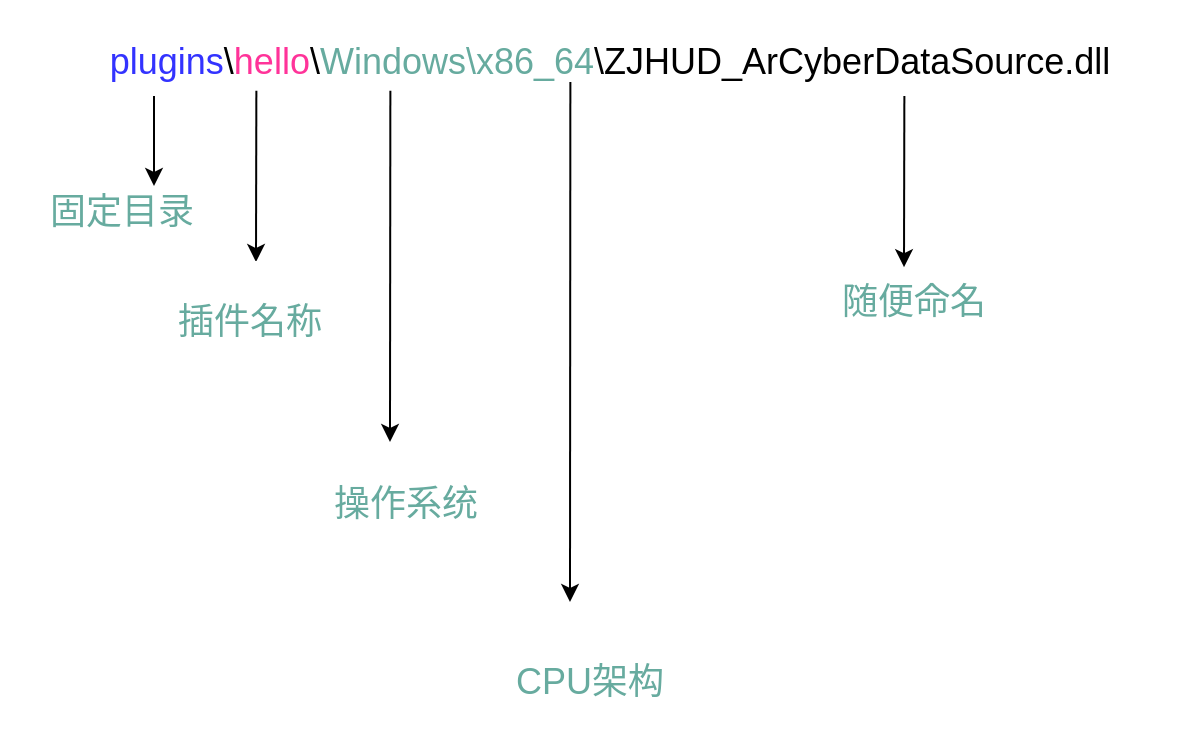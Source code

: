 <mxfile version="18.0.1" type="github"><diagram id="m_DWXornEiTgL69vaRJY" name="第 1 页"><mxGraphModel dx="1038" dy="547" grid="0" gridSize="10" guides="1" tooltips="1" connect="1" arrows="1" fold="1" page="1" pageScale="1" pageWidth="827" pageHeight="1169" math="0" shadow="0"><root><mxCell id="0"/><mxCell id="1" parent="0"/><mxCell id="FQI-DQilGsIAmGu0IJ5H-2" value="&lt;font style=&quot;font-size: 18px;&quot;&gt;&lt;font color=&quot;#3333ff&quot;&gt;plugins&lt;/font&gt;\&lt;font color=&quot;#ff3399&quot;&gt;hello&lt;/font&gt;\&lt;font color=&quot;#67ab9f&quot;&gt;Windows\x86_64&lt;/font&gt;\ZJHUD_ArCyberDataSource.dll&lt;/font&gt;" style="rounded=0;whiteSpace=wrap;html=1;strokeColor=#FFFFFF;" parent="1" vertex="1"><mxGeometry x="70" y="30" width="580" height="60" as="geometry"/></mxCell><mxCell id="FQI-DQilGsIAmGu0IJ5H-4" value="" style="rounded=1;whiteSpace=wrap;html=1;fontSize=18;fontColor=#67AB9F;strokeColor=#FFFFFF;" parent="1" vertex="1"><mxGeometry x="120" y="270" width="120" height="60" as="geometry"/></mxCell><mxCell id="FQI-DQilGsIAmGu0IJ5H-6" value="" style="endArrow=classic;html=1;rounded=0;fontSize=18;fontColor=#67AB9F;exitX=0.221;exitY=1.057;exitDx=0;exitDy=0;exitPerimeter=0;" parent="1" edge="1"><mxGeometry width="50" height="50" relative="1" as="geometry"><mxPoint x="183.18" y="74.42" as="sourcePoint"/><mxPoint x="183" y="160" as="targetPoint"/></mxGeometry></mxCell><mxCell id="FQI-DQilGsIAmGu0IJ5H-7" value="插件名称" style="rounded=1;whiteSpace=wrap;html=1;fontSize=18;fontColor=#67AB9F;strokeColor=#FFFFFF;" parent="1" vertex="1"><mxGeometry x="120" y="160" width="120" height="60" as="geometry"/></mxCell><mxCell id="FQI-DQilGsIAmGu0IJ5H-8" value="操作系统" style="rounded=1;whiteSpace=wrap;html=1;fontSize=18;fontColor=#67AB9F;strokeColor=#FFFFFF;" parent="1" vertex="1"><mxGeometry x="198" y="251" width="120" height="60" as="geometry"/></mxCell><mxCell id="FQI-DQilGsIAmGu0IJ5H-9" value="" style="endArrow=classic;html=1;rounded=0;fontSize=18;fontColor=#67AB9F;exitX=0.221;exitY=1.057;exitDx=0;exitDy=0;exitPerimeter=0;" parent="1" edge="1"><mxGeometry width="50" height="50" relative="1" as="geometry"><mxPoint x="250.18" y="74.42" as="sourcePoint"/><mxPoint x="250" y="250" as="targetPoint"/></mxGeometry></mxCell><mxCell id="FQI-DQilGsIAmGu0IJ5H-10" value="CPU架构" style="rounded=1;whiteSpace=wrap;html=1;fontSize=18;fontColor=#67AB9F;strokeColor=#FFFFFF;" parent="1" vertex="1"><mxGeometry x="290" y="340" width="120" height="60" as="geometry"/></mxCell><mxCell id="FQI-DQilGsIAmGu0IJ5H-11" value="" style="endArrow=classic;html=1;rounded=0;fontSize=18;fontColor=#67AB9F;exitX=0.221;exitY=1.057;exitDx=0;exitDy=0;exitPerimeter=0;" parent="1" edge="1"><mxGeometry width="50" height="50" relative="1" as="geometry"><mxPoint x="340.18" y="70.0" as="sourcePoint"/><mxPoint x="340" y="330" as="targetPoint"/></mxGeometry></mxCell><mxCell id="FQI-DQilGsIAmGu0IJ5H-13" value="随便命名" style="rounded=1;whiteSpace=wrap;html=1;fontSize=18;fontColor=#67AB9F;strokeColor=#FFFFFF;" parent="1" vertex="1"><mxGeometry x="452" y="150" width="120" height="60" as="geometry"/></mxCell><mxCell id="FQI-DQilGsIAmGu0IJ5H-14" value="" style="endArrow=classic;html=1;rounded=0;fontSize=18;fontColor=#67AB9F;exitX=0.221;exitY=1.057;exitDx=0;exitDy=0;exitPerimeter=0;" parent="1" edge="1"><mxGeometry width="50" height="50" relative="1" as="geometry"><mxPoint x="507.18" y="77.0" as="sourcePoint"/><mxPoint x="507" y="162.58" as="targetPoint"/></mxGeometry></mxCell><mxCell id="FQI-DQilGsIAmGu0IJ5H-15" value="固定目录" style="rounded=1;whiteSpace=wrap;html=1;fontSize=18;fontColor=#67AB9F;strokeColor=#FFFFFF;" parent="1" vertex="1"><mxGeometry x="56" y="119" width="120" height="31" as="geometry"/></mxCell><mxCell id="FQI-DQilGsIAmGu0IJ5H-19" value="" style="endArrow=classic;html=1;rounded=0;fontSize=18;fontColor=#67AB9F;" parent="1" edge="1"><mxGeometry width="50" height="50" relative="1" as="geometry"><mxPoint x="132" y="77" as="sourcePoint"/><mxPoint x="132" y="122" as="targetPoint"/></mxGeometry></mxCell></root></mxGraphModel></diagram></mxfile>